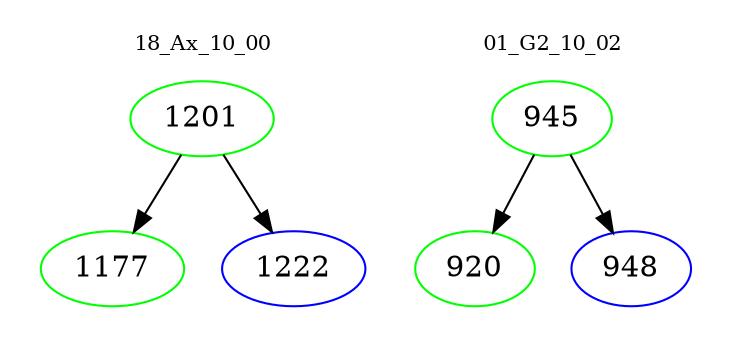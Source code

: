 digraph{
subgraph cluster_0 {
color = white
label = "18_Ax_10_00";
fontsize=10;
T0_1201 [label="1201", color="green"]
T0_1201 -> T0_1177 [color="black"]
T0_1177 [label="1177", color="green"]
T0_1201 -> T0_1222 [color="black"]
T0_1222 [label="1222", color="blue"]
}
subgraph cluster_1 {
color = white
label = "01_G2_10_02";
fontsize=10;
T1_945 [label="945", color="green"]
T1_945 -> T1_920 [color="black"]
T1_920 [label="920", color="green"]
T1_945 -> T1_948 [color="black"]
T1_948 [label="948", color="blue"]
}
}
